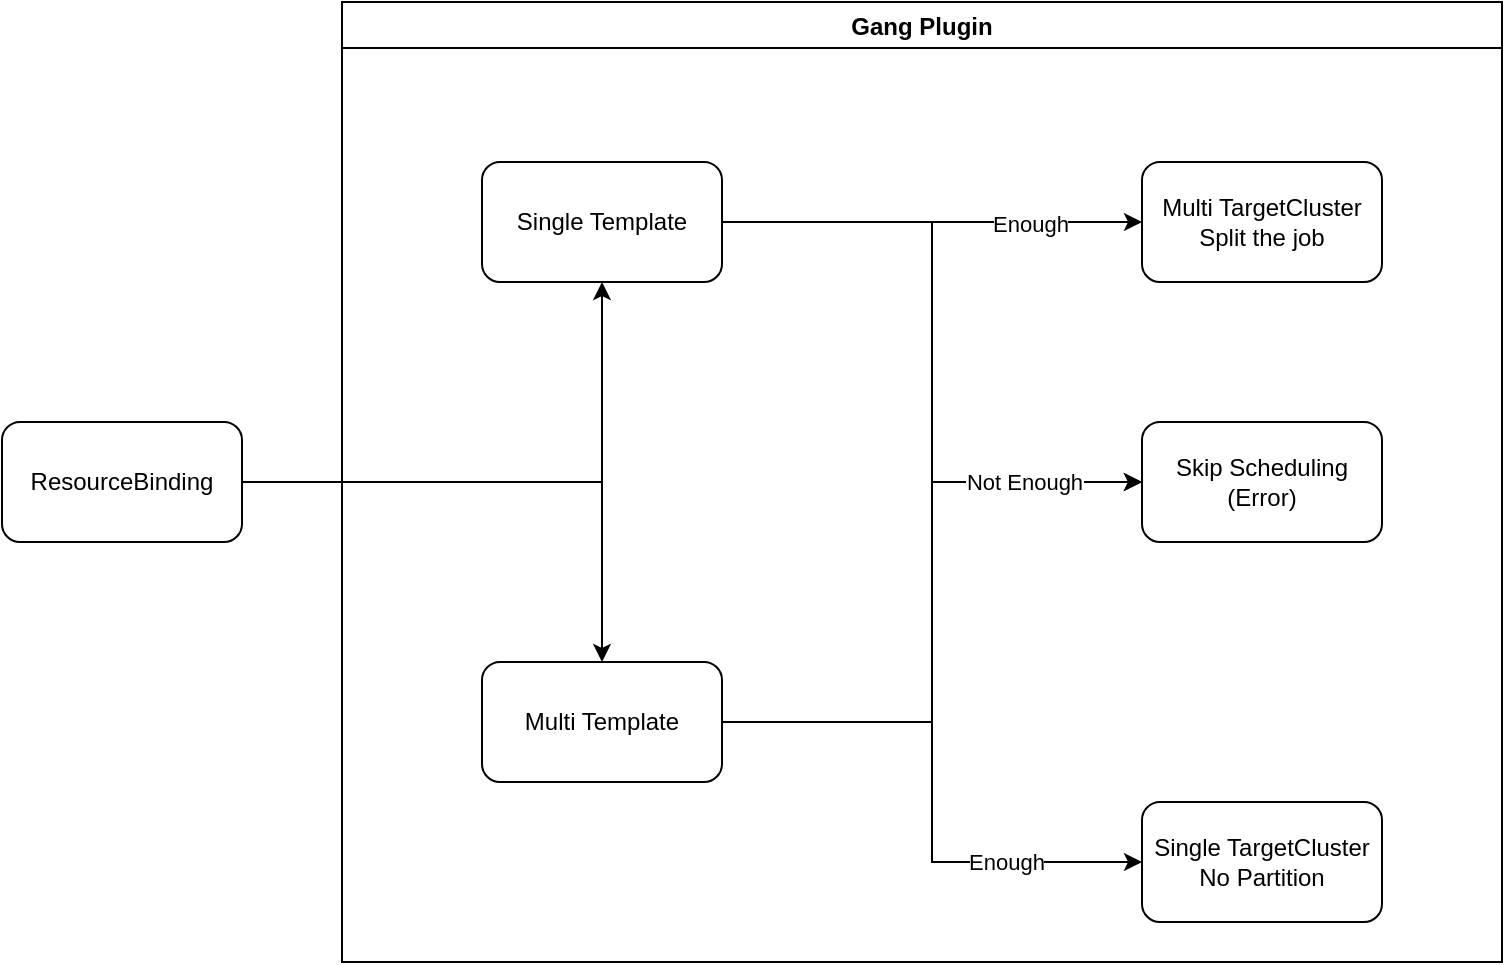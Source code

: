 <mxfile version="22.1.22" type="embed">
  <diagram id="ZYe4q1Wr85L7QqEXUbTT" name="Page-1">
    <mxGraphModel dx="1181" dy="834" grid="1" gridSize="10" guides="1" tooltips="1" connect="1" arrows="1" fold="1" page="1" pageScale="1" pageWidth="850" pageHeight="1100" math="0" shadow="0">
      <root>
        <mxCell id="0" />
        <mxCell id="1" parent="0" />
        <mxCell id="6" style="edgeStyle=orthogonalEdgeStyle;rounded=0;orthogonalLoop=1;jettySize=auto;html=1;entryX=0.5;entryY=1;entryDx=0;entryDy=0;" edge="1" parent="1" source="2" target="4">
          <mxGeometry relative="1" as="geometry" />
        </mxCell>
        <mxCell id="7" style="edgeStyle=orthogonalEdgeStyle;rounded=0;orthogonalLoop=1;jettySize=auto;html=1;" edge="1" parent="1" source="2" target="5">
          <mxGeometry relative="1" as="geometry" />
        </mxCell>
        <mxCell id="2" value="ResourceBinding" style="rounded=1;whiteSpace=wrap;html=1;" vertex="1" parent="1">
          <mxGeometry x="170" y="270" width="120" height="60" as="geometry" />
        </mxCell>
        <mxCell id="3" value="Gang Plugin" style="swimlane;" vertex="1" parent="1">
          <mxGeometry x="340" y="60" width="580" height="480" as="geometry" />
        </mxCell>
        <mxCell id="15" style="edgeStyle=orthogonalEdgeStyle;rounded=0;orthogonalLoop=1;jettySize=auto;html=1;entryX=0;entryY=0.5;entryDx=0;entryDy=0;" edge="1" parent="3" source="4" target="10">
          <mxGeometry relative="1" as="geometry" />
        </mxCell>
        <mxCell id="17" style="edgeStyle=orthogonalEdgeStyle;rounded=0;orthogonalLoop=1;jettySize=auto;html=1;" edge="1" parent="3" source="4" target="16">
          <mxGeometry relative="1" as="geometry" />
        </mxCell>
        <mxCell id="18" value="Enough" style="edgeLabel;html=1;align=center;verticalAlign=middle;resizable=0;points=[];" vertex="1" connectable="0" parent="17">
          <mxGeometry x="0.467" y="-1" relative="1" as="geometry">
            <mxPoint as="offset" />
          </mxGeometry>
        </mxCell>
        <mxCell id="4" value="Single Template" style="rounded=1;whiteSpace=wrap;html=1;" vertex="1" parent="3">
          <mxGeometry x="70" y="80" width="120" height="60" as="geometry" />
        </mxCell>
        <mxCell id="9" style="edgeStyle=orthogonalEdgeStyle;rounded=0;orthogonalLoop=1;jettySize=auto;html=1;entryX=0;entryY=0.5;entryDx=0;entryDy=0;" edge="1" parent="3" source="5" target="8">
          <mxGeometry relative="1" as="geometry" />
        </mxCell>
        <mxCell id="12" value="Enough" style="edgeLabel;html=1;align=center;verticalAlign=middle;resizable=0;points=[];" vertex="1" connectable="0" parent="9">
          <mxGeometry x="0.509" y="-3" relative="1" as="geometry">
            <mxPoint y="-3" as="offset" />
          </mxGeometry>
        </mxCell>
        <mxCell id="11" style="edgeStyle=orthogonalEdgeStyle;rounded=0;orthogonalLoop=1;jettySize=auto;html=1;entryX=0;entryY=0.5;entryDx=0;entryDy=0;" edge="1" parent="3" source="5" target="10">
          <mxGeometry relative="1" as="geometry" />
        </mxCell>
        <mxCell id="13" value="Not Enough" style="edgeLabel;html=1;align=center;verticalAlign=middle;resizable=0;points=[];" vertex="1" connectable="0" parent="11">
          <mxGeometry x="0.548" y="-1" relative="1" as="geometry">
            <mxPoint x="15" y="-1" as="offset" />
          </mxGeometry>
        </mxCell>
        <mxCell id="5" value="Multi Template" style="rounded=1;whiteSpace=wrap;html=1;" vertex="1" parent="3">
          <mxGeometry x="70" y="330" width="120" height="60" as="geometry" />
        </mxCell>
        <mxCell id="8" value="Single TargetCluster&lt;br&gt;No Partition" style="rounded=1;whiteSpace=wrap;html=1;" vertex="1" parent="3">
          <mxGeometry x="400" y="400" width="120" height="60" as="geometry" />
        </mxCell>
        <mxCell id="10" value="Skip Scheduling&lt;br&gt;(Error)" style="rounded=1;whiteSpace=wrap;html=1;" vertex="1" parent="3">
          <mxGeometry x="400" y="210" width="120" height="60" as="geometry" />
        </mxCell>
        <mxCell id="16" value="Multi TargetCluster&lt;br&gt;Split the job" style="rounded=1;whiteSpace=wrap;html=1;" vertex="1" parent="3">
          <mxGeometry x="400" y="80" width="120" height="60" as="geometry" />
        </mxCell>
      </root>
    </mxGraphModel>
  </diagram>
</mxfile>
